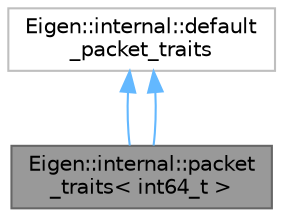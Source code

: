digraph "Eigen::internal::packet_traits&lt; int64_t &gt;"
{
 // LATEX_PDF_SIZE
  bgcolor="transparent";
  edge [fontname=Helvetica,fontsize=10,labelfontname=Helvetica,labelfontsize=10];
  node [fontname=Helvetica,fontsize=10,shape=box,height=0.2,width=0.4];
  Node1 [id="Node000001",label="Eigen::internal::packet\l_traits\< int64_t \>",height=0.2,width=0.4,color="gray40", fillcolor="grey60", style="filled", fontcolor="black",tooltip=" "];
  Node2 -> Node1 [id="edge3_Node000001_Node000002",dir="back",color="steelblue1",style="solid",tooltip=" "];
  Node2 [id="Node000002",label="Eigen::internal::default\l_packet_traits",height=0.2,width=0.4,color="grey75", fillcolor="white", style="filled",URL="$structEigen_1_1internal_1_1default__packet__traits.html",tooltip=" "];
  Node2 -> Node1 [id="edge4_Node000001_Node000002",dir="back",color="steelblue1",style="solid",tooltip=" "];
}
